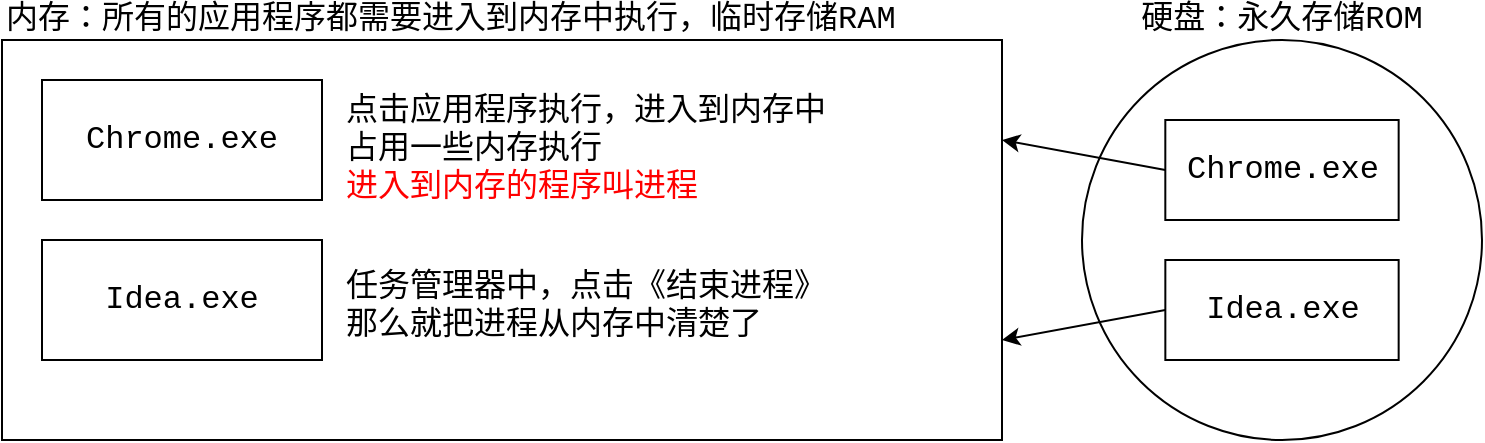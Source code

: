 <mxfile version="13.7.3" type="device"><diagram id="YWWWLhQi5Xsnx4ckF-H7" name="Page-1"><mxGraphModel dx="1072" dy="802" grid="1" gridSize="10" guides="1" tooltips="1" connect="1" arrows="1" fold="1" page="1" pageScale="1" pageWidth="1100" pageHeight="850" math="0" shadow="0"><root><mxCell id="0"/><mxCell id="1" parent="0"/><mxCell id="e-NxPWYjbM463VbX-vBx-1" value="" style="rounded=0;whiteSpace=wrap;html=1;fontFamily=Courier New;fontSize=16;" parent="1" vertex="1"><mxGeometry x="20" y="40" width="500" height="200" as="geometry"/></mxCell><mxCell id="e-NxPWYjbM463VbX-vBx-2" value="Chrome.exe" style="rounded=0;whiteSpace=wrap;html=1;fontFamily=Courier New;fontSize=16;" parent="1" vertex="1"><mxGeometry x="40" y="60" width="140" height="60" as="geometry"/></mxCell><mxCell id="e-NxPWYjbM463VbX-vBx-3" value="Idea.exe" style="rounded=0;whiteSpace=wrap;html=1;fontFamily=Courier New;fontSize=16;" parent="1" vertex="1"><mxGeometry x="40" y="140" width="140" height="60" as="geometry"/></mxCell><mxCell id="nnWGOjO2OdCVg6qBumUz-1" value="点击应用程序执行，进入到内存中&lt;br style=&quot;font-size: 16px;&quot;&gt;占用一些内存执行&lt;br style=&quot;font-size: 16px;&quot;&gt;&lt;font color=&quot;#ff0000&quot; style=&quot;font-size: 16px;&quot;&gt;进入到内存的程序叫进程&lt;/font&gt;" style="text;html=1;strokeColor=none;fillColor=none;align=left;verticalAlign=top;whiteSpace=wrap;rounded=0;fontFamily=Courier New;fontSize=16;" vertex="1" parent="1"><mxGeometry x="190" y="60" width="250" height="60" as="geometry"/></mxCell><mxCell id="nnWGOjO2OdCVg6qBumUz-2" value="任务管理器中，点击《结束进程》&lt;br&gt;那么就把进程从内存中清楚了" style="text;html=1;strokeColor=none;fillColor=none;align=left;verticalAlign=top;whiteSpace=wrap;rounded=0;fontFamily=Courier New;fontSize=16;" vertex="1" parent="1"><mxGeometry x="190" y="147.5" width="250" height="45" as="geometry"/></mxCell><mxCell id="nnWGOjO2OdCVg6qBumUz-3" value="" style="ellipse;whiteSpace=wrap;html=1;fontFamily=Courier New;fontSize=16;align=left;" vertex="1" parent="1"><mxGeometry x="560" y="40" width="200" height="200" as="geometry"/></mxCell><mxCell id="nnWGOjO2OdCVg6qBumUz-4" value="内存：所有的应用程序都需要进入到内存中执行，临时存储RAM" style="text;html=1;strokeColor=none;fillColor=none;align=left;verticalAlign=middle;whiteSpace=wrap;rounded=0;fontFamily=Courier New;fontSize=16;" vertex="1" parent="1"><mxGeometry x="20" y="20" width="460" height="20" as="geometry"/></mxCell><mxCell id="nnWGOjO2OdCVg6qBumUz-5" value="Chrome.exe" style="rounded=0;whiteSpace=wrap;html=1;fontFamily=Courier New;fontSize=16;" vertex="1" parent="1"><mxGeometry x="601.66" y="80" width="116.67" height="50" as="geometry"/></mxCell><mxCell id="nnWGOjO2OdCVg6qBumUz-6" value="Idea.exe" style="rounded=0;whiteSpace=wrap;html=1;fontFamily=Courier New;fontSize=16;" vertex="1" parent="1"><mxGeometry x="601.67" y="150" width="116.66" height="50" as="geometry"/></mxCell><mxCell id="nnWGOjO2OdCVg6qBumUz-7" value="" style="endArrow=classic;html=1;fontFamily=Courier New;fontSize=16;exitX=0;exitY=0.5;exitDx=0;exitDy=0;entryX=1;entryY=0.25;entryDx=0;entryDy=0;" edge="1" parent="1" source="nnWGOjO2OdCVg6qBumUz-5" target="e-NxPWYjbM463VbX-vBx-1"><mxGeometry width="50" height="50" relative="1" as="geometry"><mxPoint x="560" y="110" as="sourcePoint"/><mxPoint x="610" y="60" as="targetPoint"/></mxGeometry></mxCell><mxCell id="nnWGOjO2OdCVg6qBumUz-8" value="" style="endArrow=classic;html=1;fontFamily=Courier New;fontSize=16;exitX=0;exitY=0.5;exitDx=0;exitDy=0;entryX=1;entryY=0.75;entryDx=0;entryDy=0;" edge="1" parent="1" source="nnWGOjO2OdCVg6qBumUz-6" target="e-NxPWYjbM463VbX-vBx-1"><mxGeometry width="50" height="50" relative="1" as="geometry"><mxPoint x="611.66" y="115" as="sourcePoint"/><mxPoint x="530" y="100" as="targetPoint"/></mxGeometry></mxCell><mxCell id="nnWGOjO2OdCVg6qBumUz-9" value="硬盘：永久存储ROM" style="text;html=1;strokeColor=none;fillColor=none;align=center;verticalAlign=middle;whiteSpace=wrap;rounded=0;fontFamily=Courier New;fontSize=16;" vertex="1" parent="1"><mxGeometry x="560" y="20" width="200" height="20" as="geometry"/></mxCell></root></mxGraphModel></diagram></mxfile>